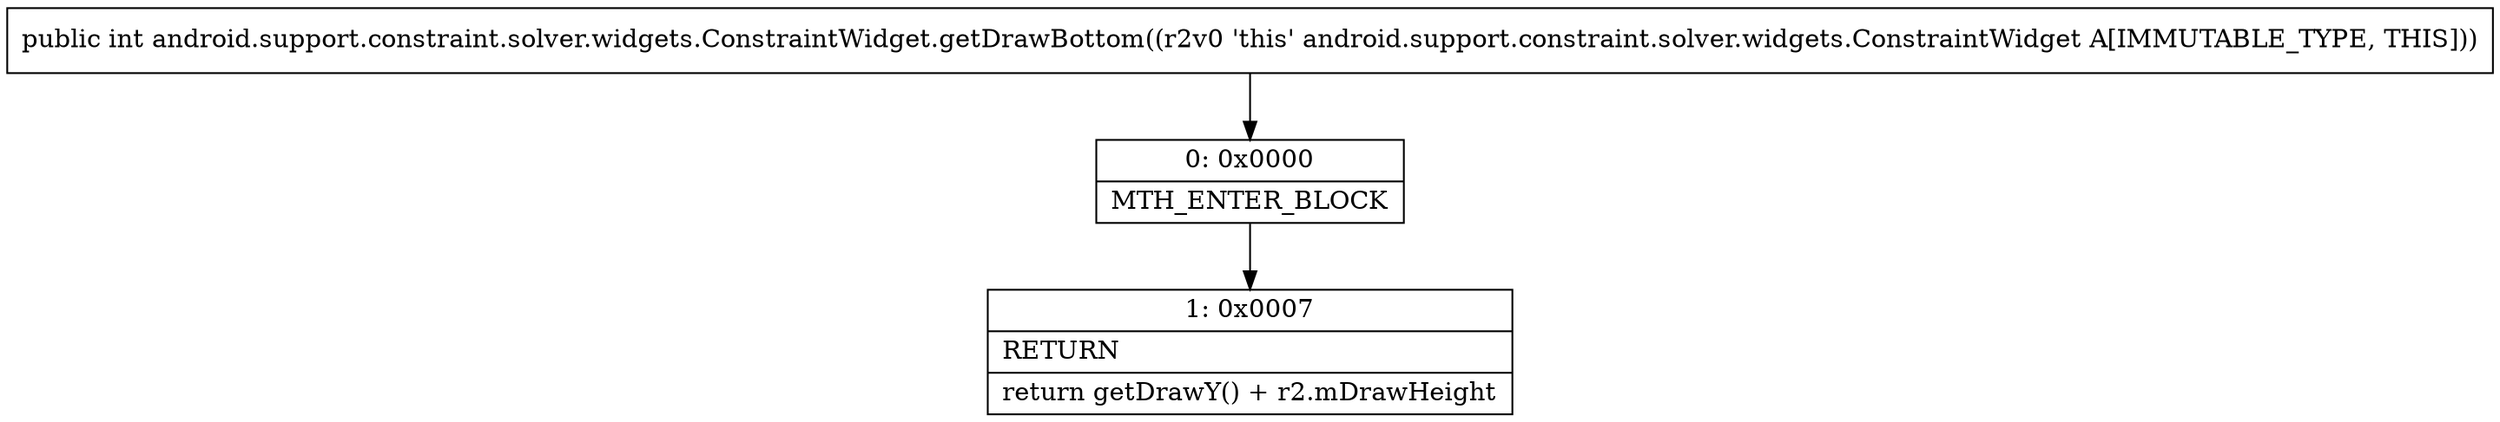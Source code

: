 digraph "CFG forandroid.support.constraint.solver.widgets.ConstraintWidget.getDrawBottom()I" {
Node_0 [shape=record,label="{0\:\ 0x0000|MTH_ENTER_BLOCK\l}"];
Node_1 [shape=record,label="{1\:\ 0x0007|RETURN\l|return getDrawY() + r2.mDrawHeight\l}"];
MethodNode[shape=record,label="{public int android.support.constraint.solver.widgets.ConstraintWidget.getDrawBottom((r2v0 'this' android.support.constraint.solver.widgets.ConstraintWidget A[IMMUTABLE_TYPE, THIS])) }"];
MethodNode -> Node_0;
Node_0 -> Node_1;
}

